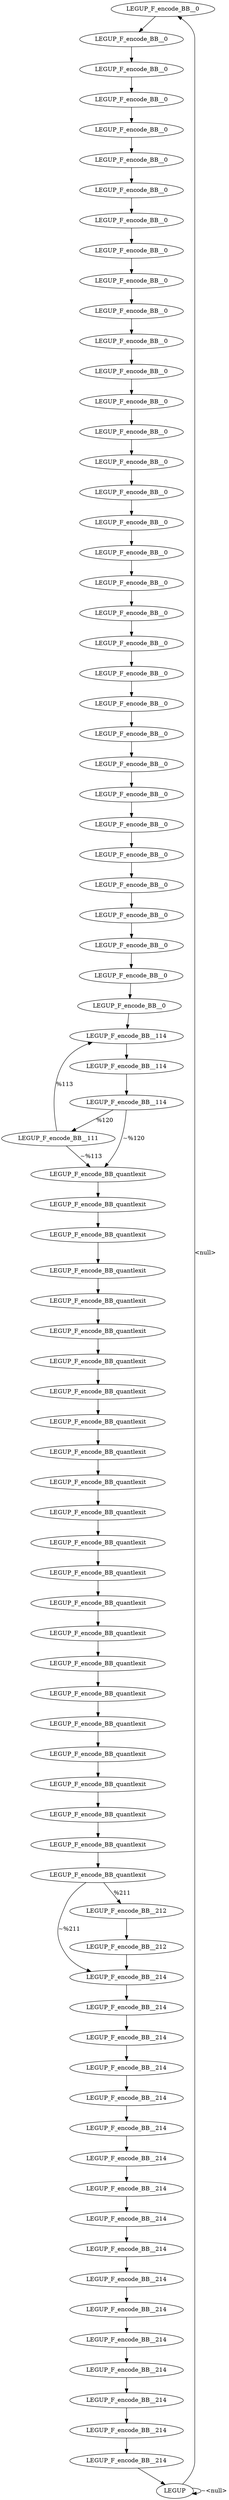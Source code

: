 digraph {
Node0x40456e0[label="LEGUP_F_encode_BB__0"];
Node0x4045540[label="LEGUP"];
Node0x4045540 -> Node0x40456e0[label="<null>"];
Node0x4045540 -> Node0x4045540[label="~<null>"];
Node0x40457b0[label="LEGUP_F_encode_BB__0"];
Node0x40456e0 -> Node0x40457b0;
Node0x4045880[label="LEGUP_F_encode_BB__0"];
Node0x40457b0 -> Node0x4045880;
Node0x4045950[label="LEGUP_F_encode_BB__0"];
Node0x4045880 -> Node0x4045950;
Node0x4045a20[label="LEGUP_F_encode_BB__0"];
Node0x4045950 -> Node0x4045a20;
Node0x4045af0[label="LEGUP_F_encode_BB__0"];
Node0x4045a20 -> Node0x4045af0;
Node0x4045bc0[label="LEGUP_F_encode_BB__0"];
Node0x4045af0 -> Node0x4045bc0;
Node0x4045c90[label="LEGUP_F_encode_BB__0"];
Node0x4045bc0 -> Node0x4045c90;
Node0x4045d60[label="LEGUP_F_encode_BB__0"];
Node0x4045c90 -> Node0x4045d60;
Node0x4045e30[label="LEGUP_F_encode_BB__0"];
Node0x4045d60 -> Node0x4045e30;
Node0x4045f00[label="LEGUP_F_encode_BB__0"];
Node0x4045e30 -> Node0x4045f00;
Node0x4046010[label="LEGUP_F_encode_BB__0"];
Node0x4045f00 -> Node0x4046010;
Node0x4046120[label="LEGUP_F_encode_BB__0"];
Node0x4046010 -> Node0x4046120;
Node0x4046230[label="LEGUP_F_encode_BB__0"];
Node0x4046120 -> Node0x4046230;
Node0x4046340[label="LEGUP_F_encode_BB__0"];
Node0x4046230 -> Node0x4046340;
Node0x4046450[label="LEGUP_F_encode_BB__0"];
Node0x4046340 -> Node0x4046450;
Node0x4046560[label="LEGUP_F_encode_BB__0"];
Node0x4046450 -> Node0x4046560;
Node0x4046670[label="LEGUP_F_encode_BB__0"];
Node0x4046560 -> Node0x4046670;
Node0x4046780[label="LEGUP_F_encode_BB__0"];
Node0x4046670 -> Node0x4046780;
Node0x4046890[label="LEGUP_F_encode_BB__0"];
Node0x4046780 -> Node0x4046890;
Node0x40469a0[label="LEGUP_F_encode_BB__0"];
Node0x4046890 -> Node0x40469a0;
Node0x4046ab0[label="LEGUP_F_encode_BB__0"];
Node0x40469a0 -> Node0x4046ab0;
Node0x4046bc0[label="LEGUP_F_encode_BB__0"];
Node0x4046ab0 -> Node0x4046bc0;
Node0x4046cd0[label="LEGUP_F_encode_BB__0"];
Node0x4046bc0 -> Node0x4046cd0;
Node0x4046de0[label="LEGUP_F_encode_BB__0"];
Node0x4046cd0 -> Node0x4046de0;
Node0x4046ef0[label="LEGUP_F_encode_BB__0"];
Node0x4046de0 -> Node0x4046ef0;
Node0x4047000[label="LEGUP_F_encode_BB__0"];
Node0x4046ef0 -> Node0x4047000;
Node0x4047110[label="LEGUP_F_encode_BB__0"];
Node0x4047000 -> Node0x4047110;
Node0x4047220[label="LEGUP_F_encode_BB__0"];
Node0x4047110 -> Node0x4047220;
Node0x4047330[label="LEGUP_F_encode_BB__0"];
Node0x4047220 -> Node0x4047330;
Node0x4047440[label="LEGUP_F_encode_BB__0"];
Node0x4047330 -> Node0x4047440;
Node0x4047550[label="LEGUP_F_encode_BB__0"];
Node0x4047440 -> Node0x4047550;
Node0x4047660[label="LEGUP_F_encode_BB__0"];
Node0x4047550 -> Node0x4047660;
Node0x4047770[label="LEGUP_F_encode_BB__0"];
Node0x4047660 -> Node0x4047770;
Node0x4047990[label="LEGUP_F_encode_BB__114"];
Node0x4047770 -> Node0x4047990;
Node0x4047880[label="LEGUP_F_encode_BB__111"];
Node0x4047880 -> Node0x4047990[label="%113"];
Node0x4047cc0[label="LEGUP_F_encode_BB_quantlexit"];
Node0x4047880 -> Node0x4047cc0[label="~%113"];
Node0x4047aa0[label="LEGUP_F_encode_BB__114"];
Node0x4047990 -> Node0x4047aa0;
Node0x4047bb0[label="LEGUP_F_encode_BB__114"];
Node0x4047aa0 -> Node0x4047bb0;
Node0x4047bb0 -> Node0x4047880[label="%120"];
Node0x4047bb0 -> Node0x4047cc0[label="~%120"];
Node0x4047dd0[label="LEGUP_F_encode_BB_quantlexit"];
Node0x4047cc0 -> Node0x4047dd0;
Node0x4047ee0[label="LEGUP_F_encode_BB_quantlexit"];
Node0x4047dd0 -> Node0x4047ee0;
Node0x4047ff0[label="LEGUP_F_encode_BB_quantlexit"];
Node0x4047ee0 -> Node0x4047ff0;
Node0x4048100[label="LEGUP_F_encode_BB_quantlexit"];
Node0x4047ff0 -> Node0x4048100;
Node0x4048210[label="LEGUP_F_encode_BB_quantlexit"];
Node0x4048100 -> Node0x4048210;
Node0x4048320[label="LEGUP_F_encode_BB_quantlexit"];
Node0x4048210 -> Node0x4048320;
Node0x4048430[label="LEGUP_F_encode_BB_quantlexit"];
Node0x4048320 -> Node0x4048430;
Node0x4048540[label="LEGUP_F_encode_BB_quantlexit"];
Node0x4048430 -> Node0x4048540;
Node0x4048650[label="LEGUP_F_encode_BB_quantlexit"];
Node0x4048540 -> Node0x4048650;
Node0x4048760[label="LEGUP_F_encode_BB_quantlexit"];
Node0x4048650 -> Node0x4048760;
Node0x4048870[label="LEGUP_F_encode_BB_quantlexit"];
Node0x4048760 -> Node0x4048870;
Node0x4048980[label="LEGUP_F_encode_BB_quantlexit"];
Node0x4048870 -> Node0x4048980;
Node0x4048a90[label="LEGUP_F_encode_BB_quantlexit"];
Node0x4048980 -> Node0x4048a90;
Node0x4048ba0[label="LEGUP_F_encode_BB_quantlexit"];
Node0x4048a90 -> Node0x4048ba0;
Node0x4048cb0[label="LEGUP_F_encode_BB_quantlexit"];
Node0x4048ba0 -> Node0x4048cb0;
Node0x4048dc0[label="LEGUP_F_encode_BB_quantlexit"];
Node0x4048cb0 -> Node0x4048dc0;
Node0x4048ed0[label="LEGUP_F_encode_BB_quantlexit"];
Node0x4048dc0 -> Node0x4048ed0;
Node0x4048fe0[label="LEGUP_F_encode_BB_quantlexit"];
Node0x4048ed0 -> Node0x4048fe0;
Node0x40490f0[label="LEGUP_F_encode_BB_quantlexit"];
Node0x4048fe0 -> Node0x40490f0;
Node0x4049200[label="LEGUP_F_encode_BB_quantlexit"];
Node0x40490f0 -> Node0x4049200;
Node0x4049310[label="LEGUP_F_encode_BB_quantlexit"];
Node0x4049200 -> Node0x4049310;
Node0x4049420[label="LEGUP_F_encode_BB_quantlexit"];
Node0x4049310 -> Node0x4049420;
Node0x4049530[label="LEGUP_F_encode_BB_quantlexit"];
Node0x4049420 -> Node0x4049530;
Node0x4049640[label="LEGUP_F_encode_BB__212"];
Node0x4049530 -> Node0x4049640[label="%211"];
Node0x4049860[label="LEGUP_F_encode_BB__214"];
Node0x4049530 -> Node0x4049860[label="~%211"];
Node0x4049750[label="LEGUP_F_encode_BB__212"];
Node0x4049640 -> Node0x4049750;
Node0x4049750 -> Node0x4049860;
Node0x4049970[label="LEGUP_F_encode_BB__214"];
Node0x4049860 -> Node0x4049970;
Node0x4049a80[label="LEGUP_F_encode_BB__214"];
Node0x4049970 -> Node0x4049a80;
Node0x4049b90[label="LEGUP_F_encode_BB__214"];
Node0x4049a80 -> Node0x4049b90;
Node0x4049ca0[label="LEGUP_F_encode_BB__214"];
Node0x4049b90 -> Node0x4049ca0;
Node0x4049db0[label="LEGUP_F_encode_BB__214"];
Node0x4049ca0 -> Node0x4049db0;
Node0x4049ec0[label="LEGUP_F_encode_BB__214"];
Node0x4049db0 -> Node0x4049ec0;
Node0x4049fd0[label="LEGUP_F_encode_BB__214"];
Node0x4049ec0 -> Node0x4049fd0;
Node0x404a0e0[label="LEGUP_F_encode_BB__214"];
Node0x4049fd0 -> Node0x404a0e0;
Node0x404a1f0[label="LEGUP_F_encode_BB__214"];
Node0x404a0e0 -> Node0x404a1f0;
Node0x404a300[label="LEGUP_F_encode_BB__214"];
Node0x404a1f0 -> Node0x404a300;
Node0x404a410[label="LEGUP_F_encode_BB__214"];
Node0x404a300 -> Node0x404a410;
Node0x404a520[label="LEGUP_F_encode_BB__214"];
Node0x404a410 -> Node0x404a520;
Node0x404a630[label="LEGUP_F_encode_BB__214"];
Node0x404a520 -> Node0x404a630;
Node0x404a740[label="LEGUP_F_encode_BB__214"];
Node0x404a630 -> Node0x404a740;
Node0x404a850[label="LEGUP_F_encode_BB__214"];
Node0x404a740 -> Node0x404a850;
Node0x404a960[label="LEGUP_F_encode_BB__214"];
Node0x404a850 -> Node0x404a960;
Node0x404a960 -> Node0x4045540;
}
